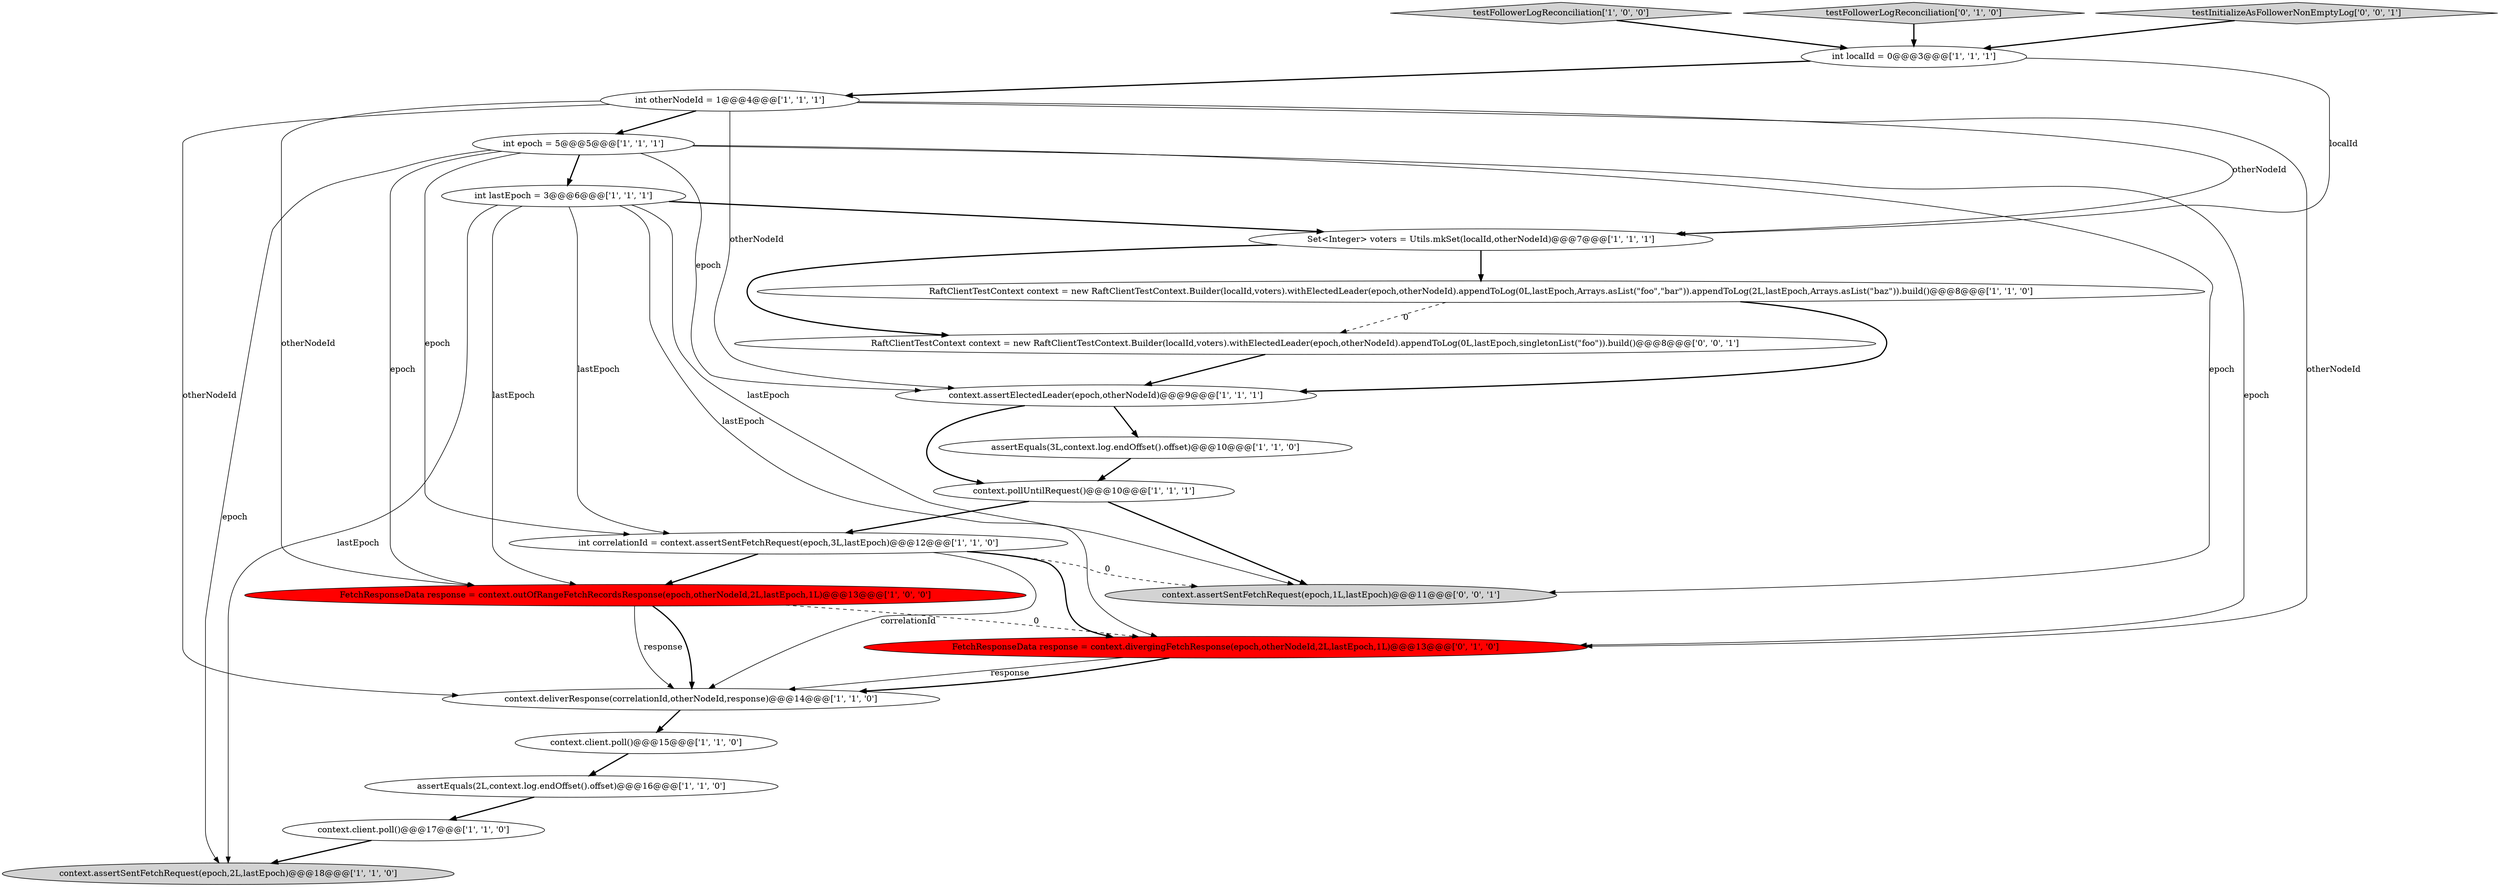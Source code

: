 digraph {
1 [style = filled, label = "assertEquals(3L,context.log.endOffset().offset)@@@10@@@['1', '1', '0']", fillcolor = white, shape = ellipse image = "AAA0AAABBB1BBB"];
19 [style = filled, label = "context.assertSentFetchRequest(epoch,1L,lastEpoch)@@@11@@@['0', '0', '1']", fillcolor = lightgray, shape = ellipse image = "AAA0AAABBB3BBB"];
16 [style = filled, label = "context.client.poll()@@@17@@@['1', '1', '0']", fillcolor = white, shape = ellipse image = "AAA0AAABBB1BBB"];
3 [style = filled, label = "testFollowerLogReconciliation['1', '0', '0']", fillcolor = lightgray, shape = diamond image = "AAA0AAABBB1BBB"];
8 [style = filled, label = "Set<Integer> voters = Utils.mkSet(localId,otherNodeId)@@@7@@@['1', '1', '1']", fillcolor = white, shape = ellipse image = "AAA0AAABBB1BBB"];
14 [style = filled, label = "context.assertElectedLeader(epoch,otherNodeId)@@@9@@@['1', '1', '1']", fillcolor = white, shape = ellipse image = "AAA0AAABBB1BBB"];
5 [style = filled, label = "int otherNodeId = 1@@@4@@@['1', '1', '1']", fillcolor = white, shape = ellipse image = "AAA0AAABBB1BBB"];
18 [style = filled, label = "FetchResponseData response = context.divergingFetchResponse(epoch,otherNodeId,2L,lastEpoch,1L)@@@13@@@['0', '1', '0']", fillcolor = red, shape = ellipse image = "AAA1AAABBB2BBB"];
7 [style = filled, label = "int lastEpoch = 3@@@6@@@['1', '1', '1']", fillcolor = white, shape = ellipse image = "AAA0AAABBB1BBB"];
17 [style = filled, label = "testFollowerLogReconciliation['0', '1', '0']", fillcolor = lightgray, shape = diamond image = "AAA0AAABBB2BBB"];
9 [style = filled, label = "context.pollUntilRequest()@@@10@@@['1', '1', '1']", fillcolor = white, shape = ellipse image = "AAA0AAABBB1BBB"];
6 [style = filled, label = "int localId = 0@@@3@@@['1', '1', '1']", fillcolor = white, shape = ellipse image = "AAA0AAABBB1BBB"];
13 [style = filled, label = "FetchResponseData response = context.outOfRangeFetchRecordsResponse(epoch,otherNodeId,2L,lastEpoch,1L)@@@13@@@['1', '0', '0']", fillcolor = red, shape = ellipse image = "AAA1AAABBB1BBB"];
11 [style = filled, label = "assertEquals(2L,context.log.endOffset().offset)@@@16@@@['1', '1', '0']", fillcolor = white, shape = ellipse image = "AAA0AAABBB1BBB"];
0 [style = filled, label = "RaftClientTestContext context = new RaftClientTestContext.Builder(localId,voters).withElectedLeader(epoch,otherNodeId).appendToLog(0L,lastEpoch,Arrays.asList(\"foo\",\"bar\")).appendToLog(2L,lastEpoch,Arrays.asList(\"baz\")).build()@@@8@@@['1', '1', '0']", fillcolor = white, shape = ellipse image = "AAA0AAABBB1BBB"];
4 [style = filled, label = "int epoch = 5@@@5@@@['1', '1', '1']", fillcolor = white, shape = ellipse image = "AAA0AAABBB1BBB"];
2 [style = filled, label = "context.deliverResponse(correlationId,otherNodeId,response)@@@14@@@['1', '1', '0']", fillcolor = white, shape = ellipse image = "AAA0AAABBB1BBB"];
10 [style = filled, label = "context.client.poll()@@@15@@@['1', '1', '0']", fillcolor = white, shape = ellipse image = "AAA0AAABBB1BBB"];
15 [style = filled, label = "context.assertSentFetchRequest(epoch,2L,lastEpoch)@@@18@@@['1', '1', '0']", fillcolor = lightgray, shape = ellipse image = "AAA0AAABBB1BBB"];
20 [style = filled, label = "testInitializeAsFollowerNonEmptyLog['0', '0', '1']", fillcolor = lightgray, shape = diamond image = "AAA0AAABBB3BBB"];
21 [style = filled, label = "RaftClientTestContext context = new RaftClientTestContext.Builder(localId,voters).withElectedLeader(epoch,otherNodeId).appendToLog(0L,lastEpoch,singletonList(\"foo\")).build()@@@8@@@['0', '0', '1']", fillcolor = white, shape = ellipse image = "AAA0AAABBB3BBB"];
12 [style = filled, label = "int correlationId = context.assertSentFetchRequest(epoch,3L,lastEpoch)@@@12@@@['1', '1', '0']", fillcolor = white, shape = ellipse image = "AAA0AAABBB1BBB"];
11->16 [style = bold, label=""];
16->15 [style = bold, label=""];
6->8 [style = solid, label="localId"];
18->2 [style = solid, label="response"];
4->12 [style = solid, label="epoch"];
17->6 [style = bold, label=""];
5->8 [style = solid, label="otherNodeId"];
7->12 [style = solid, label="lastEpoch"];
7->13 [style = solid, label="lastEpoch"];
7->15 [style = solid, label="lastEpoch"];
4->19 [style = solid, label="epoch"];
12->2 [style = solid, label="correlationId"];
3->6 [style = bold, label=""];
5->13 [style = solid, label="otherNodeId"];
20->6 [style = bold, label=""];
5->18 [style = solid, label="otherNodeId"];
18->2 [style = bold, label=""];
7->8 [style = bold, label=""];
2->10 [style = bold, label=""];
13->2 [style = solid, label="response"];
4->7 [style = bold, label=""];
1->9 [style = bold, label=""];
14->1 [style = bold, label=""];
5->14 [style = solid, label="otherNodeId"];
8->0 [style = bold, label=""];
12->13 [style = bold, label=""];
7->19 [style = solid, label="lastEpoch"];
6->5 [style = bold, label=""];
0->14 [style = bold, label=""];
12->19 [style = dashed, label="0"];
0->21 [style = dashed, label="0"];
4->13 [style = solid, label="epoch"];
5->4 [style = bold, label=""];
7->18 [style = solid, label="lastEpoch"];
12->18 [style = bold, label=""];
13->2 [style = bold, label=""];
4->15 [style = solid, label="epoch"];
8->21 [style = bold, label=""];
9->19 [style = bold, label=""];
14->9 [style = bold, label=""];
9->12 [style = bold, label=""];
13->18 [style = dashed, label="0"];
4->14 [style = solid, label="epoch"];
5->2 [style = solid, label="otherNodeId"];
4->18 [style = solid, label="epoch"];
21->14 [style = bold, label=""];
10->11 [style = bold, label=""];
}
